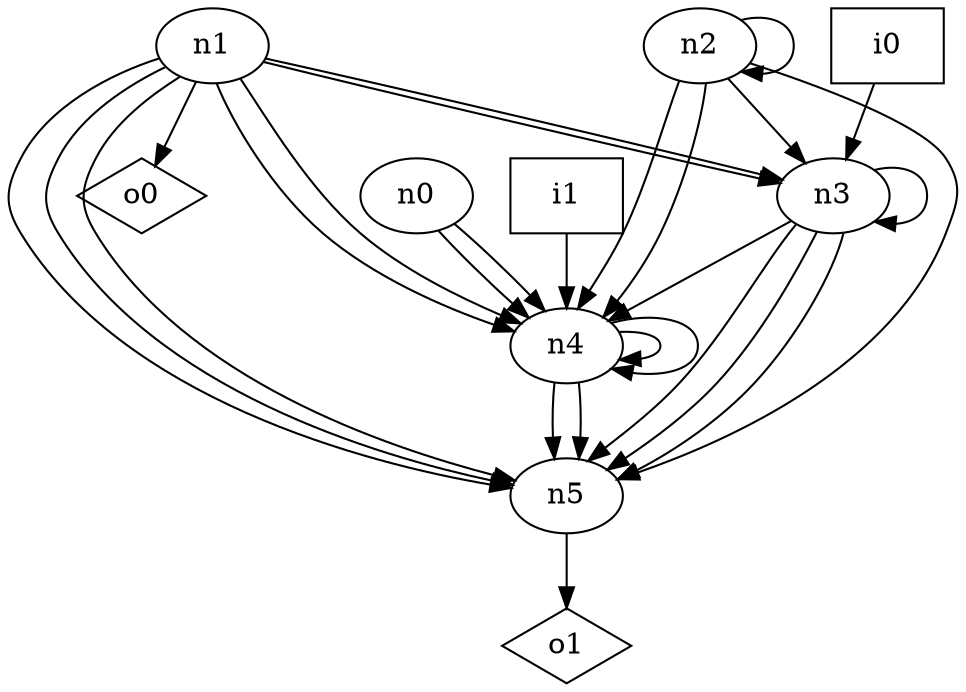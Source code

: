 digraph G {
n0 [label="n0"];
n1 [label="n1"];
n2 [label="n2"];
n3 [label="n3"];
n4 [label="n4"];
n5 [label="n5"];
n6 [label="i0",shape="box"];
n7 [label="i1",shape="box"];
n8 [label="o0",shape="diamond"];
n9 [label="o1",shape="diamond"];
n0 -> n4
n0 -> n4
n1 -> n3
n1 -> n3
n1 -> n4
n1 -> n4
n1 -> n5
n1 -> n5
n1 -> n5
n1 -> n8
n2 -> n2
n2 -> n3
n2 -> n4
n2 -> n4
n2 -> n5
n3 -> n3
n3 -> n4
n3 -> n5
n3 -> n5
n3 -> n5
n4 -> n4
n4 -> n4
n4 -> n5
n4 -> n5
n5 -> n9
n6 -> n3
n7 -> n4
}